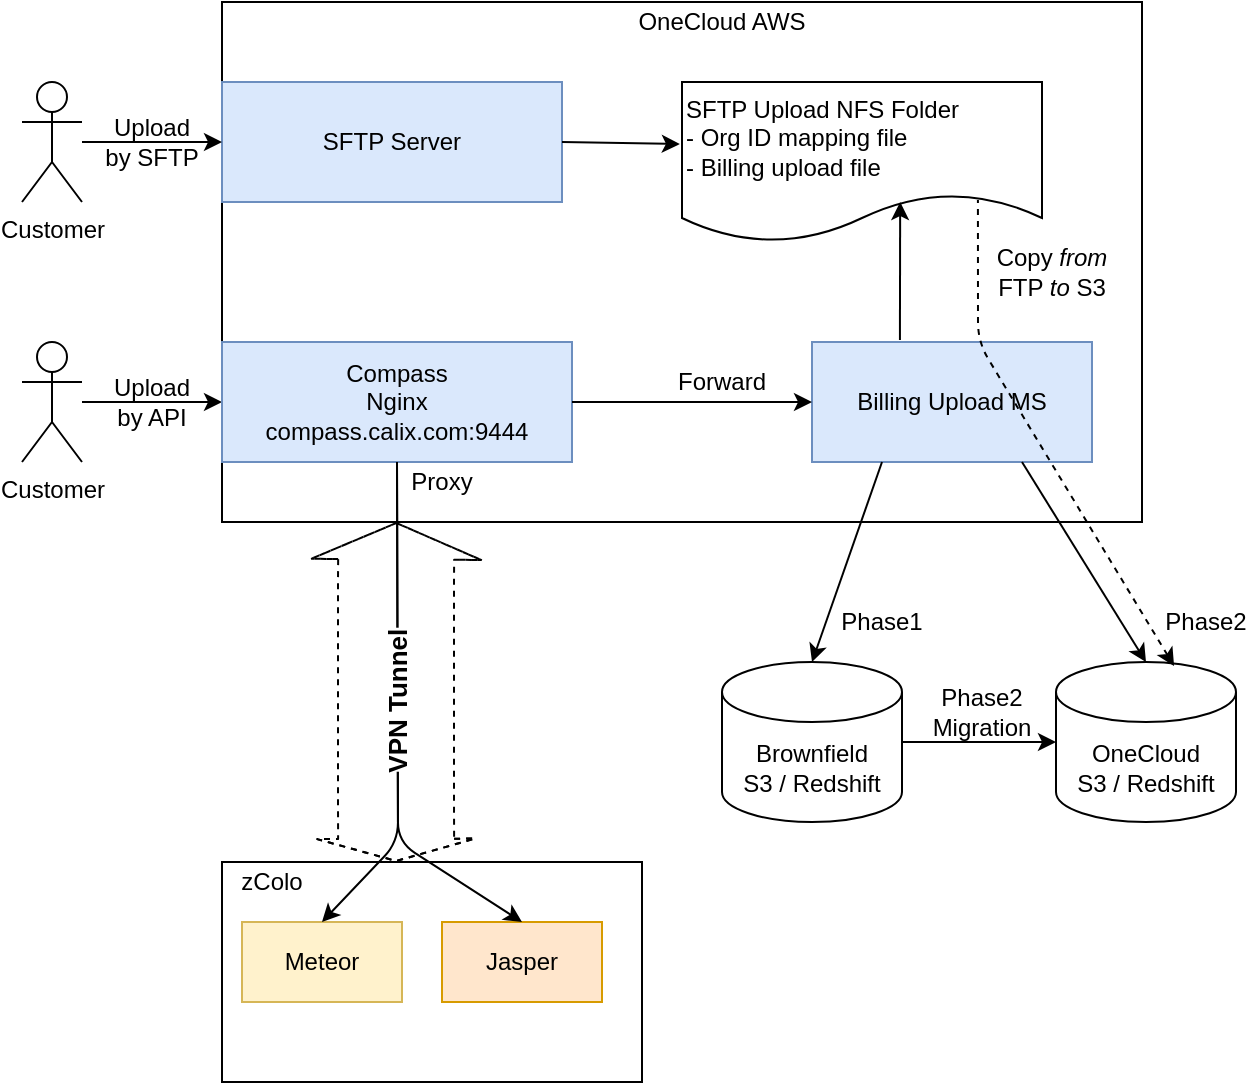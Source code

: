 <mxfile version="14.4.8" type="github">
  <diagram id="qOFyobXN0Mq-CiQKv2Zu" name="Page-1">
    <mxGraphModel dx="1370" dy="724" grid="1" gridSize="10" guides="1" tooltips="1" connect="1" arrows="1" fold="1" page="1" pageScale="1" pageWidth="850" pageHeight="1100" math="0" shadow="0">
      <root>
        <mxCell id="0" />
        <mxCell id="1" parent="0" />
        <mxCell id="nw7Z1e0yYwuRSuZx_-R6-2" value="" style="rounded=0;whiteSpace=wrap;html=1;align=left;" parent="1" vertex="1">
          <mxGeometry x="140" y="110" width="460" height="260" as="geometry" />
        </mxCell>
        <mxCell id="nw7Z1e0yYwuRSuZx_-R6-9" value="&lt;div&gt;Brownfield&lt;/div&gt;&lt;div&gt;S3 / Redshift&lt;br&gt;&lt;/div&gt;" style="shape=cylinder3;whiteSpace=wrap;html=1;boundedLbl=1;backgroundOutline=1;size=15;" parent="1" vertex="1">
          <mxGeometry x="390" y="440" width="90" height="80" as="geometry" />
        </mxCell>
        <mxCell id="nw7Z1e0yYwuRSuZx_-R6-7" value="OneCloud AWS" style="text;html=1;strokeColor=none;fillColor=none;align=center;verticalAlign=middle;whiteSpace=wrap;rounded=0;" parent="1" vertex="1">
          <mxGeometry x="335" y="110" width="110" height="20" as="geometry" />
        </mxCell>
        <mxCell id="nw7Z1e0yYwuRSuZx_-R6-8" value="Billing Upload MS" style="rounded=0;whiteSpace=wrap;html=1;fillColor=#dae8fc;strokeColor=#6c8ebf;" parent="1" vertex="1">
          <mxGeometry x="435" y="280" width="140" height="60" as="geometry" />
        </mxCell>
        <mxCell id="nw7Z1e0yYwuRSuZx_-R6-10" value="&lt;div&gt;OneCloud&lt;/div&gt;&lt;div&gt;S3 / Redshift&lt;br&gt;&lt;/div&gt;" style="shape=cylinder3;whiteSpace=wrap;html=1;boundedLbl=1;backgroundOutline=1;size=15;" parent="1" vertex="1">
          <mxGeometry x="557" y="440" width="90" height="80" as="geometry" />
        </mxCell>
        <mxCell id="nw7Z1e0yYwuRSuZx_-R6-11" value="&lt;div&gt;Customer&lt;/div&gt;" style="shape=umlActor;verticalLabelPosition=bottom;verticalAlign=top;html=1;outlineConnect=0;" parent="1" vertex="1">
          <mxGeometry x="40" y="280" width="30" height="60" as="geometry" />
        </mxCell>
        <mxCell id="nw7Z1e0yYwuRSuZx_-R6-12" value="" style="endArrow=classic;html=1;entryX=0.5;entryY=0;entryDx=0;entryDy=0;entryPerimeter=0;exitX=0.25;exitY=1;exitDx=0;exitDy=0;" parent="1" source="nw7Z1e0yYwuRSuZx_-R6-8" target="nw7Z1e0yYwuRSuZx_-R6-9" edge="1">
          <mxGeometry width="50" height="50" relative="1" as="geometry">
            <mxPoint x="390" y="540" as="sourcePoint" />
            <mxPoint x="440" y="490" as="targetPoint" />
          </mxGeometry>
        </mxCell>
        <mxCell id="nw7Z1e0yYwuRSuZx_-R6-13" value="" style="endArrow=classic;html=1;entryX=0.5;entryY=0;entryDx=0;entryDy=0;entryPerimeter=0;exitX=0.75;exitY=1;exitDx=0;exitDy=0;" parent="1" source="nw7Z1e0yYwuRSuZx_-R6-8" target="nw7Z1e0yYwuRSuZx_-R6-10" edge="1">
          <mxGeometry width="50" height="50" relative="1" as="geometry">
            <mxPoint x="560" y="620" as="sourcePoint" />
            <mxPoint x="435" y="440" as="targetPoint" />
          </mxGeometry>
        </mxCell>
        <mxCell id="nw7Z1e0yYwuRSuZx_-R6-14" value="Phase1" style="text;html=1;strokeColor=none;fillColor=none;align=center;verticalAlign=middle;whiteSpace=wrap;rounded=0;" parent="1" vertex="1">
          <mxGeometry x="450" y="410" width="40" height="20" as="geometry" />
        </mxCell>
        <mxCell id="nw7Z1e0yYwuRSuZx_-R6-15" value="Phase2" style="text;html=1;strokeColor=none;fillColor=none;align=center;verticalAlign=middle;whiteSpace=wrap;rounded=0;" parent="1" vertex="1">
          <mxGeometry x="607" y="410" width="50" height="20" as="geometry" />
        </mxCell>
        <mxCell id="nw7Z1e0yYwuRSuZx_-R6-16" value="" style="endArrow=classic;html=1;entryX=0;entryY=0.5;entryDx=0;entryDy=0;entryPerimeter=0;exitX=1;exitY=0.5;exitDx=0;exitDy=0;exitPerimeter=0;" parent="1" source="nw7Z1e0yYwuRSuZx_-R6-9" target="nw7Z1e0yYwuRSuZx_-R6-10" edge="1">
          <mxGeometry width="50" height="50" relative="1" as="geometry">
            <mxPoint x="390" y="540" as="sourcePoint" />
            <mxPoint x="440" y="490" as="targetPoint" />
          </mxGeometry>
        </mxCell>
        <mxCell id="nw7Z1e0yYwuRSuZx_-R6-17" value="Phase2&lt;br&gt;Migration" style="text;html=1;strokeColor=none;fillColor=none;align=center;verticalAlign=middle;whiteSpace=wrap;rounded=0;" parent="1" vertex="1">
          <mxGeometry x="480" y="450" width="80" height="30" as="geometry" />
        </mxCell>
        <mxCell id="nw7Z1e0yYwuRSuZx_-R6-18" value="" style="endArrow=classic;html=1;entryX=0;entryY=0.5;entryDx=0;entryDy=0;" parent="1" source="nw7Z1e0yYwuRSuZx_-R6-11" target="nw7Z1e0yYwuRSuZx_-R6-1" edge="1">
          <mxGeometry width="50" height="50" relative="1" as="geometry">
            <mxPoint x="390" y="540" as="sourcePoint" />
            <mxPoint x="440" y="490" as="targetPoint" />
          </mxGeometry>
        </mxCell>
        <mxCell id="nw7Z1e0yYwuRSuZx_-R6-20" value="Upload by API" style="text;html=1;strokeColor=none;fillColor=none;align=center;verticalAlign=middle;whiteSpace=wrap;rounded=0;" parent="1" vertex="1">
          <mxGeometry x="80" y="300" width="50" height="20" as="geometry" />
        </mxCell>
        <mxCell id="nw7Z1e0yYwuRSuZx_-R6-1" value="Compass&lt;br&gt;&lt;div&gt;Nginx&lt;/div&gt;&lt;div&gt;compass.calix.com:9444&lt;br&gt;&lt;/div&gt;" style="rounded=0;whiteSpace=wrap;html=1;fillColor=#dae8fc;strokeColor=#6c8ebf;" parent="1" vertex="1">
          <mxGeometry x="140" y="280" width="175" height="60" as="geometry" />
        </mxCell>
        <mxCell id="nw7Z1e0yYwuRSuZx_-R6-21" value="Forward" style="text;html=1;strokeColor=none;fillColor=none;align=center;verticalAlign=middle;whiteSpace=wrap;rounded=0;" parent="1" vertex="1">
          <mxGeometry x="370" y="290" width="40" height="20" as="geometry" />
        </mxCell>
        <mxCell id="A_ncIWWZQoc2g-2OIysS-1" value="" style="rounded=0;whiteSpace=wrap;html=1;" parent="1" vertex="1">
          <mxGeometry x="140" y="540" width="210" height="110" as="geometry" />
        </mxCell>
        <mxCell id="A_ncIWWZQoc2g-2OIysS-2" value="zColo" style="text;html=1;strokeColor=none;fillColor=none;align=center;verticalAlign=middle;whiteSpace=wrap;rounded=0;" parent="1" vertex="1">
          <mxGeometry x="140" y="540" width="50" height="20" as="geometry" />
        </mxCell>
        <mxCell id="A_ncIWWZQoc2g-2OIysS-3" value="Meteor" style="rounded=0;whiteSpace=wrap;html=1;fillColor=#fff2cc;strokeColor=#d6b656;" parent="1" vertex="1">
          <mxGeometry x="150" y="570" width="80" height="40" as="geometry" />
        </mxCell>
        <mxCell id="nw7Z1e0yYwuRSuZx_-R6-19" value="" style="endArrow=classic;html=1;entryX=0;entryY=0.5;entryDx=0;entryDy=0;exitX=1;exitY=0.5;exitDx=0;exitDy=0;" parent="1" source="nw7Z1e0yYwuRSuZx_-R6-1" target="nw7Z1e0yYwuRSuZx_-R6-8" edge="1">
          <mxGeometry width="50" height="50" relative="1" as="geometry">
            <mxPoint x="70" y="310" as="sourcePoint" />
            <mxPoint x="140" y="310" as="targetPoint" />
          </mxGeometry>
        </mxCell>
        <mxCell id="A_ncIWWZQoc2g-2OIysS-4" value="Jasper" style="rounded=0;whiteSpace=wrap;html=1;fillColor=#ffe6cc;strokeColor=#d79b00;" parent="1" vertex="1">
          <mxGeometry x="250" y="570" width="80" height="40" as="geometry" />
        </mxCell>
        <mxCell id="A_ncIWWZQoc2g-2OIysS-5" value="" style="endArrow=classic;html=1;entryX=0.5;entryY=0;entryDx=0;entryDy=0;exitX=0.5;exitY=1;exitDx=0;exitDy=0;" parent="1" source="nw7Z1e0yYwuRSuZx_-R6-1" target="A_ncIWWZQoc2g-2OIysS-3" edge="1">
          <mxGeometry width="50" height="50" relative="1" as="geometry">
            <mxPoint x="390" y="540" as="sourcePoint" />
            <mxPoint x="440" y="490" as="targetPoint" />
            <Array as="points">
              <mxPoint x="228" y="530" />
            </Array>
          </mxGeometry>
        </mxCell>
        <mxCell id="A_ncIWWZQoc2g-2OIysS-6" value="" style="endArrow=classic;html=1;entryX=0.5;entryY=0;entryDx=0;entryDy=0;exitX=0.5;exitY=1;exitDx=0;exitDy=0;" parent="1" source="nw7Z1e0yYwuRSuZx_-R6-1" target="A_ncIWWZQoc2g-2OIysS-4" edge="1">
          <mxGeometry width="50" height="50" relative="1" as="geometry">
            <mxPoint x="227.5" y="340" as="sourcePoint" />
            <mxPoint x="190" y="570" as="targetPoint" />
            <Array as="points">
              <mxPoint x="228" y="530" />
            </Array>
          </mxGeometry>
        </mxCell>
        <mxCell id="A_ncIWWZQoc2g-2OIysS-7" value="Proxy" style="text;html=1;strokeColor=none;fillColor=none;align=center;verticalAlign=middle;whiteSpace=wrap;rounded=0;" parent="1" vertex="1">
          <mxGeometry x="230" y="340" width="40" height="20" as="geometry" />
        </mxCell>
        <mxCell id="A_ncIWWZQoc2g-2OIysS-9" value="" style="shape=flexArrow;endArrow=classic;startArrow=classic;html=1;exitX=0.81;exitY=0;exitDx=0;exitDy=0;exitPerimeter=0;entryX=0.37;entryY=1;entryDx=0;entryDy=0;entryPerimeter=0;dashed=1;endWidth=26;endSize=5.73;width=58;startSize=3.36;" parent="1" edge="1">
          <mxGeometry width="50" height="50" relative="1" as="geometry">
            <mxPoint x="227.1" y="540" as="sourcePoint" />
            <mxPoint x="227.2" y="370" as="targetPoint" />
            <Array as="points">
              <mxPoint x="227" y="510" />
              <mxPoint x="227" y="400" />
            </Array>
          </mxGeometry>
        </mxCell>
        <mxCell id="A_ncIWWZQoc2g-2OIysS-13" value="VPN Tunnel" style="edgeLabel;html=1;align=center;verticalAlign=middle;resizable=0;points=[];rotation=-90;fontSize=13;fontStyle=1" parent="A_ncIWWZQoc2g-2OIysS-9" vertex="1" connectable="0">
          <mxGeometry x="-0.165" y="-8" relative="1" as="geometry">
            <mxPoint x="-8.14" y="-9" as="offset" />
          </mxGeometry>
        </mxCell>
        <mxCell id="1DmufaOTaKkp2inZHDRR-2" value="SFTP Server" style="rounded=0;whiteSpace=wrap;html=1;fillColor=#dae8fc;strokeColor=#6c8ebf;" vertex="1" parent="1">
          <mxGeometry x="140" y="150" width="170" height="60" as="geometry" />
        </mxCell>
        <mxCell id="1DmufaOTaKkp2inZHDRR-4" value="&lt;div&gt;SFTP Upload NFS Folder&lt;/div&gt;&lt;div&gt;- Org ID mapping file&lt;/div&gt;&lt;div&gt;- Billing upload file&lt;br&gt;&lt;/div&gt;" style="shape=document;whiteSpace=wrap;html=1;boundedLbl=1;align=left;verticalAlign=top;" vertex="1" parent="1">
          <mxGeometry x="370" y="150" width="180" height="80" as="geometry" />
        </mxCell>
        <mxCell id="1DmufaOTaKkp2inZHDRR-5" value="&lt;div&gt;Customer&lt;/div&gt;" style="shape=umlActor;verticalLabelPosition=bottom;verticalAlign=top;html=1;outlineConnect=0;" vertex="1" parent="1">
          <mxGeometry x="40" y="150" width="30" height="60" as="geometry" />
        </mxCell>
        <mxCell id="1DmufaOTaKkp2inZHDRR-6" value="" style="endArrow=classic;html=1;entryX=0;entryY=0.5;entryDx=0;entryDy=0;" edge="1" parent="1" source="1DmufaOTaKkp2inZHDRR-5">
          <mxGeometry width="50" height="50" relative="1" as="geometry">
            <mxPoint x="390" y="410" as="sourcePoint" />
            <mxPoint x="140" y="180" as="targetPoint" />
          </mxGeometry>
        </mxCell>
        <mxCell id="1DmufaOTaKkp2inZHDRR-7" value="&lt;div&gt;Upload by SFTP&lt;/div&gt;" style="text;html=1;strokeColor=none;fillColor=none;align=center;verticalAlign=middle;whiteSpace=wrap;rounded=0;" vertex="1" parent="1">
          <mxGeometry x="80" y="170" width="50" height="20" as="geometry" />
        </mxCell>
        <mxCell id="1DmufaOTaKkp2inZHDRR-8" value="" style="endArrow=classic;html=1;entryX=-0.006;entryY=0.388;entryDx=0;entryDy=0;entryPerimeter=0;exitX=1;exitY=0.5;exitDx=0;exitDy=0;" edge="1" parent="1" source="1DmufaOTaKkp2inZHDRR-2" target="1DmufaOTaKkp2inZHDRR-4">
          <mxGeometry width="50" height="50" relative="1" as="geometry">
            <mxPoint x="470" y="340" as="sourcePoint" />
            <mxPoint x="435" y="440" as="targetPoint" />
          </mxGeometry>
        </mxCell>
        <mxCell id="1DmufaOTaKkp2inZHDRR-9" value="" style="endArrow=classic;html=1;entryX=0.606;entryY=0.75;entryDx=0;entryDy=0;entryPerimeter=0;exitX=0.314;exitY=-0.017;exitDx=0;exitDy=0;exitPerimeter=0;" edge="1" parent="1" source="nw7Z1e0yYwuRSuZx_-R6-8" target="1DmufaOTaKkp2inZHDRR-4">
          <mxGeometry width="50" height="50" relative="1" as="geometry">
            <mxPoint x="501" y="280" as="sourcePoint" />
            <mxPoint x="506" y="60" as="targetPoint" />
          </mxGeometry>
        </mxCell>
        <mxCell id="1DmufaOTaKkp2inZHDRR-13" value="" style="endArrow=none;dashed=1;html=1;startArrow=classic;startFill=1;entryX=0.822;entryY=0.738;entryDx=0;entryDy=0;entryPerimeter=0;exitX=0.656;exitY=0.025;exitDx=0;exitDy=0;exitPerimeter=0;" edge="1" parent="1" source="nw7Z1e0yYwuRSuZx_-R6-10" target="1DmufaOTaKkp2inZHDRR-4">
          <mxGeometry width="50" height="50" relative="1" as="geometry">
            <mxPoint x="700" y="220" as="sourcePoint" />
            <mxPoint x="760" y="300" as="targetPoint" />
            <Array as="points">
              <mxPoint x="518" y="280" />
            </Array>
          </mxGeometry>
        </mxCell>
        <mxCell id="1DmufaOTaKkp2inZHDRR-14" value="Copy &lt;i&gt;from &lt;/i&gt;FTP &lt;i&gt;to &lt;/i&gt;S3" style="text;html=1;strokeColor=none;fillColor=none;align=center;verticalAlign=middle;whiteSpace=wrap;rounded=0;" vertex="1" parent="1">
          <mxGeometry x="520" y="230" width="70" height="30" as="geometry" />
        </mxCell>
      </root>
    </mxGraphModel>
  </diagram>
</mxfile>
